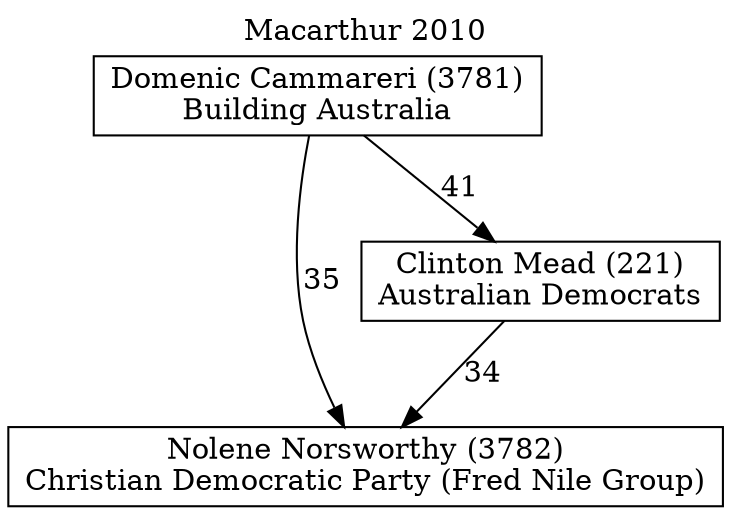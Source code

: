 // House preference flow
digraph "Nolene Norsworthy (3782)_Macarthur_2010" {
	graph [label="Macarthur 2010" labelloc=t mclimit=10]
	node [shape=box]
	"Nolene Norsworthy (3782)" [label="Nolene Norsworthy (3782)
Christian Democratic Party (Fred Nile Group)"]
	"Clinton Mead (221)" [label="Clinton Mead (221)
Australian Democrats"]
	"Domenic Cammareri (3781)" [label="Domenic Cammareri (3781)
Building Australia"]
	"Clinton Mead (221)" -> "Nolene Norsworthy (3782)" [label=34]
	"Domenic Cammareri (3781)" -> "Clinton Mead (221)" [label=41]
	"Domenic Cammareri (3781)" -> "Nolene Norsworthy (3782)" [label=35]
}
